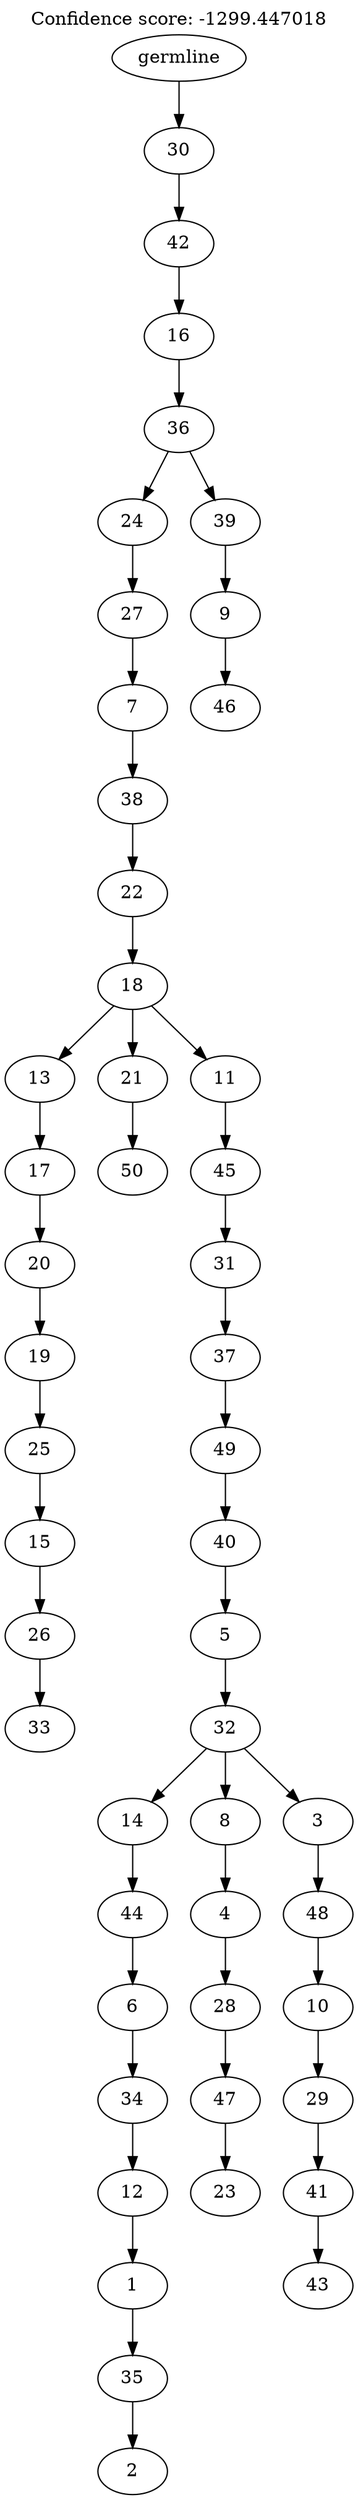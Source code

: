 digraph g {
	"49" -> "50";
	"50" [label="33"];
	"48" -> "49";
	"49" [label="26"];
	"47" -> "48";
	"48" [label="15"];
	"46" -> "47";
	"47" [label="25"];
	"45" -> "46";
	"46" [label="19"];
	"44" -> "45";
	"45" [label="20"];
	"43" -> "44";
	"44" [label="17"];
	"41" -> "42";
	"42" [label="50"];
	"39" -> "40";
	"40" [label="2"];
	"38" -> "39";
	"39" [label="35"];
	"37" -> "38";
	"38" [label="1"];
	"36" -> "37";
	"37" [label="12"];
	"35" -> "36";
	"36" [label="34"];
	"34" -> "35";
	"35" [label="6"];
	"33" -> "34";
	"34" [label="44"];
	"31" -> "32";
	"32" [label="23"];
	"30" -> "31";
	"31" [label="47"];
	"29" -> "30";
	"30" [label="28"];
	"28" -> "29";
	"29" [label="4"];
	"26" -> "27";
	"27" [label="43"];
	"25" -> "26";
	"26" [label="41"];
	"24" -> "25";
	"25" [label="29"];
	"23" -> "24";
	"24" [label="10"];
	"22" -> "23";
	"23" [label="48"];
	"21" -> "22";
	"22" [label="3"];
	"21" -> "28";
	"28" [label="8"];
	"21" -> "33";
	"33" [label="14"];
	"20" -> "21";
	"21" [label="32"];
	"19" -> "20";
	"20" [label="5"];
	"18" -> "19";
	"19" [label="40"];
	"17" -> "18";
	"18" [label="49"];
	"16" -> "17";
	"17" [label="37"];
	"15" -> "16";
	"16" [label="31"];
	"14" -> "15";
	"15" [label="45"];
	"13" -> "14";
	"14" [label="11"];
	"13" -> "41";
	"41" [label="21"];
	"13" -> "43";
	"43" [label="13"];
	"12" -> "13";
	"13" [label="18"];
	"11" -> "12";
	"12" [label="22"];
	"10" -> "11";
	"11" [label="38"];
	"9" -> "10";
	"10" [label="7"];
	"8" -> "9";
	"9" [label="27"];
	"6" -> "7";
	"7" [label="46"];
	"5" -> "6";
	"6" [label="9"];
	"4" -> "5";
	"5" [label="39"];
	"4" -> "8";
	"8" [label="24"];
	"3" -> "4";
	"4" [label="36"];
	"2" -> "3";
	"3" [label="16"];
	"1" -> "2";
	"2" [label="42"];
	"0" -> "1";
	"1" [label="30"];
	"0" [label="germline"];
	labelloc="t";
	label="Confidence score: -1299.447018";
}
